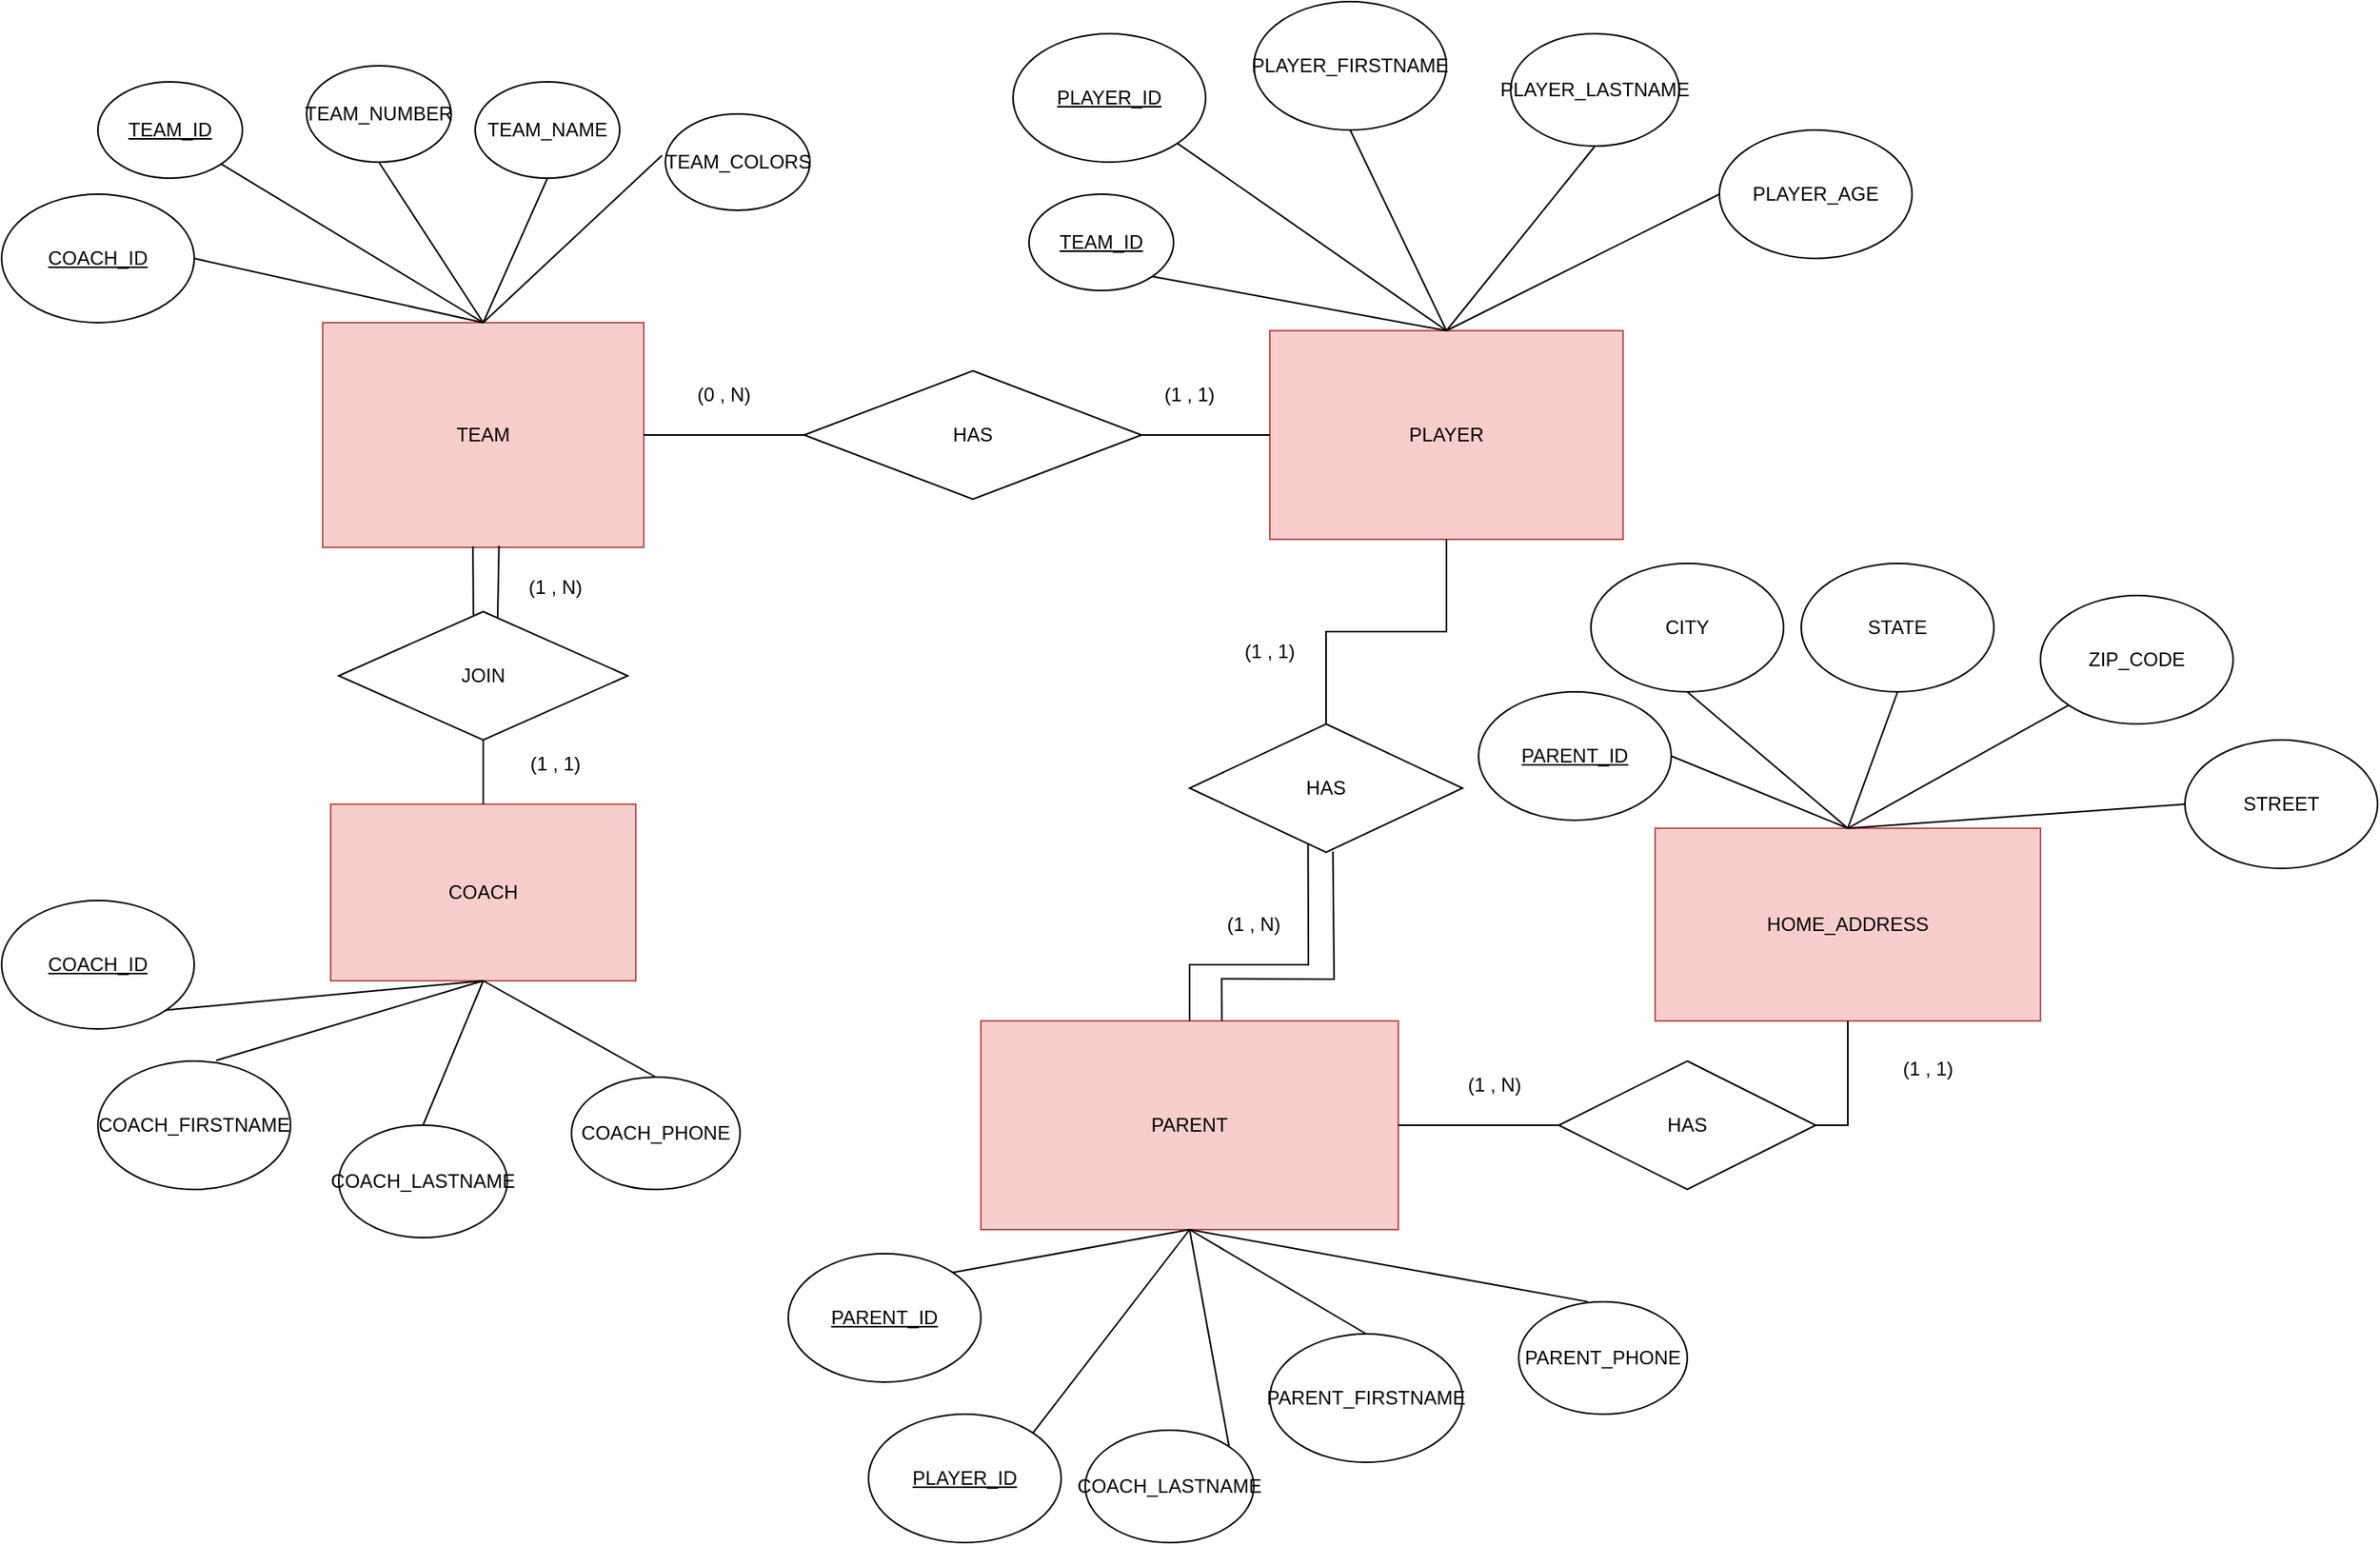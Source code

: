 <mxfile version="22.0.2" type="github">
  <diagram name="Trang-1" id="LjYtV7DgkQe3JrzfCgrb">
    <mxGraphModel dx="1744" dy="2095" grid="1" gridSize="10" guides="1" tooltips="1" connect="1" arrows="1" fold="1" page="1" pageScale="1" pageWidth="827" pageHeight="1169" math="0" shadow="0">
      <root>
        <mxCell id="0" />
        <mxCell id="1" parent="0" />
        <mxCell id="pmbB_0Vecer2xelTUf18-1" value="TEAM" style="rounded=0;whiteSpace=wrap;html=1;fillColor=#f8cecc;strokeColor=#b85450;" vertex="1" parent="1">
          <mxGeometry x="200" y="100" width="200" height="140" as="geometry" />
        </mxCell>
        <mxCell id="pmbB_0Vecer2xelTUf18-2" value="PLAYER&lt;br&gt;" style="rounded=0;whiteSpace=wrap;html=1;fillColor=#f8cecc;strokeColor=#b85450;" vertex="1" parent="1">
          <mxGeometry x="790" y="105" width="220" height="130" as="geometry" />
        </mxCell>
        <mxCell id="pmbB_0Vecer2xelTUf18-3" value="COACH" style="rounded=0;whiteSpace=wrap;html=1;fillColor=#f8cecc;strokeColor=#b85450;" vertex="1" parent="1">
          <mxGeometry x="205" y="400" width="190" height="110" as="geometry" />
        </mxCell>
        <mxCell id="pmbB_0Vecer2xelTUf18-4" value="PARENT" style="rounded=0;whiteSpace=wrap;html=1;fillColor=#f8cecc;strokeColor=#b85450;" vertex="1" parent="1">
          <mxGeometry x="610" y="535" width="260" height="130" as="geometry" />
        </mxCell>
        <mxCell id="pmbB_0Vecer2xelTUf18-5" value="&lt;u&gt;TEAM_ID&lt;/u&gt;" style="ellipse;whiteSpace=wrap;html=1;" vertex="1" parent="1">
          <mxGeometry x="60" y="-50" width="90" height="60" as="geometry" />
        </mxCell>
        <mxCell id="pmbB_0Vecer2xelTUf18-6" value="TEAM_NUMBER" style="ellipse;whiteSpace=wrap;html=1;" vertex="1" parent="1">
          <mxGeometry x="190" y="-60" width="90" height="60" as="geometry" />
        </mxCell>
        <mxCell id="pmbB_0Vecer2xelTUf18-8" value="TEAM_NAME" style="ellipse;whiteSpace=wrap;html=1;" vertex="1" parent="1">
          <mxGeometry x="295" y="-50" width="90" height="60" as="geometry" />
        </mxCell>
        <mxCell id="pmbB_0Vecer2xelTUf18-11" value="TEAM_COLORS" style="ellipse;whiteSpace=wrap;html=1;" vertex="1" parent="1">
          <mxGeometry x="413.5" y="-30" width="90" height="60" as="geometry" />
        </mxCell>
        <mxCell id="pmbB_0Vecer2xelTUf18-12" value="&lt;u&gt;COACH_ID&lt;/u&gt;" style="ellipse;whiteSpace=wrap;html=1;" vertex="1" parent="1">
          <mxGeometry y="460" width="120" height="80" as="geometry" />
        </mxCell>
        <mxCell id="pmbB_0Vecer2xelTUf18-13" value="PLAYER_FIRSTNAME" style="ellipse;whiteSpace=wrap;html=1;" vertex="1" parent="1">
          <mxGeometry x="780" y="-100" width="120" height="80" as="geometry" />
        </mxCell>
        <mxCell id="pmbB_0Vecer2xelTUf18-14" value="PLAYER_LASTNAME" style="ellipse;whiteSpace=wrap;html=1;" vertex="1" parent="1">
          <mxGeometry x="940" y="-80" width="105" height="70" as="geometry" />
        </mxCell>
        <mxCell id="pmbB_0Vecer2xelTUf18-15" value="PLAYER_AGE" style="ellipse;whiteSpace=wrap;html=1;" vertex="1" parent="1">
          <mxGeometry x="1070" y="-20" width="120" height="80" as="geometry" />
        </mxCell>
        <mxCell id="pmbB_0Vecer2xelTUf18-16" value="COACH_FIRSTNAME" style="ellipse;whiteSpace=wrap;html=1;" vertex="1" parent="1">
          <mxGeometry x="60" y="560" width="120" height="80" as="geometry" />
        </mxCell>
        <mxCell id="pmbB_0Vecer2xelTUf18-17" value="COACH_LASTNAME" style="ellipse;whiteSpace=wrap;html=1;" vertex="1" parent="1">
          <mxGeometry x="210" y="600" width="105" height="70" as="geometry" />
        </mxCell>
        <mxCell id="pmbB_0Vecer2xelTUf18-18" value="COACH_PHONE" style="ellipse;whiteSpace=wrap;html=1;" vertex="1" parent="1">
          <mxGeometry x="355" y="570" width="105" height="70" as="geometry" />
        </mxCell>
        <mxCell id="pmbB_0Vecer2xelTUf18-19" value="&lt;u&gt;PARENT_ID&lt;/u&gt;" style="ellipse;whiteSpace=wrap;html=1;" vertex="1" parent="1">
          <mxGeometry x="490" y="680" width="120" height="80" as="geometry" />
        </mxCell>
        <mxCell id="pmbB_0Vecer2xelTUf18-20" value="COACH_LASTNAME" style="ellipse;whiteSpace=wrap;html=1;" vertex="1" parent="1">
          <mxGeometry x="675" y="790" width="105" height="70" as="geometry" />
        </mxCell>
        <mxCell id="pmbB_0Vecer2xelTUf18-21" value="PARENT_FIRSTNAME" style="ellipse;whiteSpace=wrap;html=1;" vertex="1" parent="1">
          <mxGeometry x="790" y="730" width="120" height="80" as="geometry" />
        </mxCell>
        <mxCell id="pmbB_0Vecer2xelTUf18-22" value="&lt;u&gt;PLAYER_ID&lt;/u&gt;" style="ellipse;whiteSpace=wrap;html=1;" vertex="1" parent="1">
          <mxGeometry x="630" y="-80" width="120" height="80" as="geometry" />
        </mxCell>
        <mxCell id="pmbB_0Vecer2xelTUf18-23" value="PARENT_PHONE" style="ellipse;whiteSpace=wrap;html=1;" vertex="1" parent="1">
          <mxGeometry x="945" y="710" width="105" height="70" as="geometry" />
        </mxCell>
        <mxCell id="pmbB_0Vecer2xelTUf18-24" value="HOME_ADDRESS" style="rounded=0;whiteSpace=wrap;html=1;fillColor=#f8cecc;strokeColor=#b85450;" vertex="1" parent="1">
          <mxGeometry x="1030" y="415" width="240" height="120" as="geometry" />
        </mxCell>
        <mxCell id="pmbB_0Vecer2xelTUf18-25" value="STREET" style="ellipse;whiteSpace=wrap;html=1;" vertex="1" parent="1">
          <mxGeometry x="1360" y="360" width="120" height="80" as="geometry" />
        </mxCell>
        <mxCell id="pmbB_0Vecer2xelTUf18-27" value="CITY" style="ellipse;whiteSpace=wrap;html=1;" vertex="1" parent="1">
          <mxGeometry x="990" y="250" width="120" height="80" as="geometry" />
        </mxCell>
        <mxCell id="pmbB_0Vecer2xelTUf18-28" value="STATE" style="ellipse;whiteSpace=wrap;html=1;" vertex="1" parent="1">
          <mxGeometry x="1121" y="250" width="120" height="80" as="geometry" />
        </mxCell>
        <mxCell id="pmbB_0Vecer2xelTUf18-29" value="ZIP_CODE" style="ellipse;whiteSpace=wrap;html=1;" vertex="1" parent="1">
          <mxGeometry x="1270" y="270" width="120" height="80" as="geometry" />
        </mxCell>
        <mxCell id="pmbB_0Vecer2xelTUf18-30" value="" style="endArrow=none;html=1;rounded=0;entryX=1;entryY=1;entryDx=0;entryDy=0;exitX=0.5;exitY=0;exitDx=0;exitDy=0;" edge="1" parent="1" source="pmbB_0Vecer2xelTUf18-2" target="pmbB_0Vecer2xelTUf18-22">
          <mxGeometry width="50" height="50" relative="1" as="geometry">
            <mxPoint x="690" y="480" as="sourcePoint" />
            <mxPoint x="740" y="430" as="targetPoint" />
          </mxGeometry>
        </mxCell>
        <mxCell id="pmbB_0Vecer2xelTUf18-31" value="" style="endArrow=none;html=1;rounded=0;entryX=0.5;entryY=1;entryDx=0;entryDy=0;exitX=0.5;exitY=0;exitDx=0;exitDy=0;" edge="1" parent="1" source="pmbB_0Vecer2xelTUf18-2" target="pmbB_0Vecer2xelTUf18-13">
          <mxGeometry width="50" height="50" relative="1" as="geometry">
            <mxPoint x="690" y="320" as="sourcePoint" />
            <mxPoint x="740" y="270" as="targetPoint" />
          </mxGeometry>
        </mxCell>
        <mxCell id="pmbB_0Vecer2xelTUf18-32" value="" style="endArrow=none;html=1;rounded=0;entryX=0.5;entryY=1;entryDx=0;entryDy=0;exitX=0.5;exitY=0;exitDx=0;exitDy=0;" edge="1" parent="1" source="pmbB_0Vecer2xelTUf18-2" target="pmbB_0Vecer2xelTUf18-14">
          <mxGeometry width="50" height="50" relative="1" as="geometry">
            <mxPoint x="690" y="320" as="sourcePoint" />
            <mxPoint x="740" y="270" as="targetPoint" />
          </mxGeometry>
        </mxCell>
        <mxCell id="pmbB_0Vecer2xelTUf18-33" value="" style="endArrow=none;html=1;rounded=0;entryX=0;entryY=0.5;entryDx=0;entryDy=0;exitX=0.5;exitY=0;exitDx=0;exitDy=0;" edge="1" parent="1" source="pmbB_0Vecer2xelTUf18-2" target="pmbB_0Vecer2xelTUf18-15">
          <mxGeometry width="50" height="50" relative="1" as="geometry">
            <mxPoint x="690" y="320" as="sourcePoint" />
            <mxPoint x="740" y="270" as="targetPoint" />
          </mxGeometry>
        </mxCell>
        <mxCell id="pmbB_0Vecer2xelTUf18-34" value="" style="endArrow=none;html=1;rounded=0;exitX=1;exitY=1;exitDx=0;exitDy=0;entryX=0.5;entryY=0;entryDx=0;entryDy=0;" edge="1" parent="1" source="pmbB_0Vecer2xelTUf18-5" target="pmbB_0Vecer2xelTUf18-1">
          <mxGeometry width="50" height="50" relative="1" as="geometry">
            <mxPoint x="-39.997" y="344.142" as="sourcePoint" />
            <mxPoint x="232.79" y="300" as="targetPoint" />
          </mxGeometry>
        </mxCell>
        <mxCell id="pmbB_0Vecer2xelTUf18-35" value="" style="endArrow=none;html=1;rounded=0;entryX=0.5;entryY=1;entryDx=0;entryDy=0;exitX=0.5;exitY=0;exitDx=0;exitDy=0;" edge="1" parent="1" source="pmbB_0Vecer2xelTUf18-1" target="pmbB_0Vecer2xelTUf18-6">
          <mxGeometry width="50" height="50" relative="1" as="geometry">
            <mxPoint x="240" y="370" as="sourcePoint" />
            <mxPoint x="290" y="320" as="targetPoint" />
          </mxGeometry>
        </mxCell>
        <mxCell id="pmbB_0Vecer2xelTUf18-36" value="" style="endArrow=none;html=1;rounded=0;entryX=0.5;entryY=1;entryDx=0;entryDy=0;exitX=0.5;exitY=0;exitDx=0;exitDy=0;" edge="1" parent="1" source="pmbB_0Vecer2xelTUf18-1" target="pmbB_0Vecer2xelTUf18-8">
          <mxGeometry width="50" height="50" relative="1" as="geometry">
            <mxPoint x="240" y="370" as="sourcePoint" />
            <mxPoint x="290" y="320" as="targetPoint" />
          </mxGeometry>
        </mxCell>
        <mxCell id="pmbB_0Vecer2xelTUf18-37" value="" style="endArrow=none;html=1;rounded=0;entryX=-0.023;entryY=0.429;entryDx=0;entryDy=0;entryPerimeter=0;exitX=0.5;exitY=0;exitDx=0;exitDy=0;" edge="1" parent="1" source="pmbB_0Vecer2xelTUf18-1" target="pmbB_0Vecer2xelTUf18-11">
          <mxGeometry width="50" height="50" relative="1" as="geometry">
            <mxPoint x="220" y="370" as="sourcePoint" />
            <mxPoint x="270" y="320" as="targetPoint" />
          </mxGeometry>
        </mxCell>
        <mxCell id="pmbB_0Vecer2xelTUf18-38" value="" style="endArrow=none;html=1;rounded=0;entryX=0.5;entryY=1;entryDx=0;entryDy=0;exitX=0.5;exitY=0;exitDx=0;exitDy=0;" edge="1" parent="1" source="pmbB_0Vecer2xelTUf18-18" target="pmbB_0Vecer2xelTUf18-3">
          <mxGeometry width="50" height="50" relative="1" as="geometry">
            <mxPoint x="270" y="480" as="sourcePoint" />
            <mxPoint x="320" y="430" as="targetPoint" />
          </mxGeometry>
        </mxCell>
        <mxCell id="pmbB_0Vecer2xelTUf18-39" value="" style="endArrow=none;html=1;rounded=0;exitX=0.5;exitY=1;exitDx=0;exitDy=0;entryX=0.5;entryY=0;entryDx=0;entryDy=0;" edge="1" parent="1" source="pmbB_0Vecer2xelTUf18-3" target="pmbB_0Vecer2xelTUf18-17">
          <mxGeometry width="50" height="50" relative="1" as="geometry">
            <mxPoint x="370" y="460" as="sourcePoint" />
            <mxPoint x="420" y="410" as="targetPoint" />
          </mxGeometry>
        </mxCell>
        <mxCell id="pmbB_0Vecer2xelTUf18-40" value="" style="endArrow=none;html=1;rounded=0;exitX=0.614;exitY=-0.005;exitDx=0;exitDy=0;exitPerimeter=0;entryX=0.5;entryY=1;entryDx=0;entryDy=0;" edge="1" parent="1" source="pmbB_0Vecer2xelTUf18-16" target="pmbB_0Vecer2xelTUf18-3">
          <mxGeometry width="50" height="50" relative="1" as="geometry">
            <mxPoint x="370" y="460" as="sourcePoint" />
            <mxPoint x="420" y="410" as="targetPoint" />
          </mxGeometry>
        </mxCell>
        <mxCell id="pmbB_0Vecer2xelTUf18-41" value="" style="endArrow=none;html=1;rounded=0;exitX=1;exitY=1;exitDx=0;exitDy=0;entryX=0.5;entryY=1;entryDx=0;entryDy=0;" edge="1" parent="1" source="pmbB_0Vecer2xelTUf18-12" target="pmbB_0Vecer2xelTUf18-3">
          <mxGeometry width="50" height="50" relative="1" as="geometry">
            <mxPoint x="370" y="460" as="sourcePoint" />
            <mxPoint x="420" y="410" as="targetPoint" />
          </mxGeometry>
        </mxCell>
        <mxCell id="pmbB_0Vecer2xelTUf18-42" value="" style="endArrow=none;html=1;rounded=0;entryX=1;entryY=0;entryDx=0;entryDy=0;exitX=0.5;exitY=1;exitDx=0;exitDy=0;" edge="1" parent="1" source="pmbB_0Vecer2xelTUf18-4" target="pmbB_0Vecer2xelTUf18-19">
          <mxGeometry width="50" height="50" relative="1" as="geometry">
            <mxPoint x="520" y="870" as="sourcePoint" />
            <mxPoint x="570" y="820" as="targetPoint" />
          </mxGeometry>
        </mxCell>
        <mxCell id="pmbB_0Vecer2xelTUf18-43" value="" style="endArrow=none;html=1;rounded=0;entryX=0.5;entryY=1;entryDx=0;entryDy=0;exitX=1;exitY=0;exitDx=0;exitDy=0;" edge="1" parent="1" source="pmbB_0Vecer2xelTUf18-20" target="pmbB_0Vecer2xelTUf18-4">
          <mxGeometry width="50" height="50" relative="1" as="geometry">
            <mxPoint x="520" y="870" as="sourcePoint" />
            <mxPoint x="570" y="820" as="targetPoint" />
          </mxGeometry>
        </mxCell>
        <mxCell id="pmbB_0Vecer2xelTUf18-44" value="" style="endArrow=none;html=1;rounded=0;entryX=0.5;entryY=1;entryDx=0;entryDy=0;exitX=0.5;exitY=0;exitDx=0;exitDy=0;" edge="1" parent="1" source="pmbB_0Vecer2xelTUf18-21" target="pmbB_0Vecer2xelTUf18-4">
          <mxGeometry width="50" height="50" relative="1" as="geometry">
            <mxPoint x="520" y="870" as="sourcePoint" />
            <mxPoint x="570" y="820" as="targetPoint" />
          </mxGeometry>
        </mxCell>
        <mxCell id="pmbB_0Vecer2xelTUf18-45" value="" style="endArrow=none;html=1;rounded=0;entryX=0.5;entryY=1;entryDx=0;entryDy=0;exitX=0.41;exitY=-0.001;exitDx=0;exitDy=0;exitPerimeter=0;" edge="1" parent="1" source="pmbB_0Vecer2xelTUf18-23" target="pmbB_0Vecer2xelTUf18-4">
          <mxGeometry width="50" height="50" relative="1" as="geometry">
            <mxPoint x="520" y="870" as="sourcePoint" />
            <mxPoint x="570" y="820" as="targetPoint" />
          </mxGeometry>
        </mxCell>
        <mxCell id="pmbB_0Vecer2xelTUf18-46" value="HAS" style="rhombus;whiteSpace=wrap;html=1;" vertex="1" parent="1">
          <mxGeometry x="500" y="130" width="210" height="80" as="geometry" />
        </mxCell>
        <mxCell id="pmbB_0Vecer2xelTUf18-47" value="" style="endArrow=none;html=1;rounded=0;entryX=1;entryY=0.5;entryDx=0;entryDy=0;" edge="1" parent="1" source="pmbB_0Vecer2xelTUf18-46" target="pmbB_0Vecer2xelTUf18-1">
          <mxGeometry width="50" height="50" relative="1" as="geometry">
            <mxPoint x="660" y="400" as="sourcePoint" />
            <mxPoint x="710" y="350" as="targetPoint" />
          </mxGeometry>
        </mxCell>
        <mxCell id="pmbB_0Vecer2xelTUf18-48" value="" style="endArrow=none;html=1;rounded=0;entryX=0;entryY=0.5;entryDx=0;entryDy=0;exitX=1;exitY=0.5;exitDx=0;exitDy=0;" edge="1" parent="1" source="pmbB_0Vecer2xelTUf18-46" target="pmbB_0Vecer2xelTUf18-2">
          <mxGeometry width="50" height="50" relative="1" as="geometry">
            <mxPoint x="710" y="210" as="sourcePoint" />
            <mxPoint x="760" y="160" as="targetPoint" />
          </mxGeometry>
        </mxCell>
        <mxCell id="pmbB_0Vecer2xelTUf18-50" value="(0 , N)" style="text;html=1;strokeColor=none;fillColor=none;align=center;verticalAlign=middle;whiteSpace=wrap;rounded=0;" vertex="1" parent="1">
          <mxGeometry x="420" y="130" width="60" height="30" as="geometry" />
        </mxCell>
        <mxCell id="pmbB_0Vecer2xelTUf18-54" value="(1 , 1)" style="text;html=1;strokeColor=none;fillColor=none;align=center;verticalAlign=middle;whiteSpace=wrap;rounded=0;" vertex="1" parent="1">
          <mxGeometry x="710" y="130" width="60" height="30" as="geometry" />
        </mxCell>
        <mxCell id="pmbB_0Vecer2xelTUf18-55" value="JOIN" style="rhombus;whiteSpace=wrap;html=1;" vertex="1" parent="1">
          <mxGeometry x="210" y="280" width="180" height="80" as="geometry" />
        </mxCell>
        <mxCell id="pmbB_0Vecer2xelTUf18-57" value="" style="endArrow=none;html=1;rounded=0;exitX=0.5;exitY=0;exitDx=0;exitDy=0;entryX=0.5;entryY=1;entryDx=0;entryDy=0;" edge="1" parent="1" source="pmbB_0Vecer2xelTUf18-3" target="pmbB_0Vecer2xelTUf18-55">
          <mxGeometry width="50" height="50" relative="1" as="geometry">
            <mxPoint x="480" y="300" as="sourcePoint" />
            <mxPoint x="530" y="250" as="targetPoint" />
          </mxGeometry>
        </mxCell>
        <mxCell id="pmbB_0Vecer2xelTUf18-58" value="(1 , 1)" style="text;html=1;strokeColor=none;fillColor=none;align=center;verticalAlign=middle;whiteSpace=wrap;rounded=0;" vertex="1" parent="1">
          <mxGeometry x="315" y="360" width="60" height="30" as="geometry" />
        </mxCell>
        <mxCell id="pmbB_0Vecer2xelTUf18-59" value="(1 , N)" style="text;html=1;strokeColor=none;fillColor=none;align=center;verticalAlign=middle;whiteSpace=wrap;rounded=0;" vertex="1" parent="1">
          <mxGeometry x="315" y="250" width="60" height="30" as="geometry" />
        </mxCell>
        <mxCell id="pmbB_0Vecer2xelTUf18-65" value="" style="endArrow=none;html=1;rounded=0;entryX=0.549;entryY=0.993;entryDx=0;entryDy=0;entryPerimeter=0;exitX=0.55;exitY=0.052;exitDx=0;exitDy=0;exitPerimeter=0;" edge="1" parent="1" source="pmbB_0Vecer2xelTUf18-55" target="pmbB_0Vecer2xelTUf18-1">
          <mxGeometry width="50" height="50" relative="1" as="geometry">
            <mxPoint x="460" y="340" as="sourcePoint" />
            <mxPoint x="510" y="290" as="targetPoint" />
          </mxGeometry>
        </mxCell>
        <mxCell id="pmbB_0Vecer2xelTUf18-66" value="" style="endArrow=none;html=1;rounded=0;entryX=0.466;entryY=0.029;entryDx=0;entryDy=0;entryPerimeter=0;exitX=0.468;exitY=0.996;exitDx=0;exitDy=0;exitPerimeter=0;" edge="1" parent="1" source="pmbB_0Vecer2xelTUf18-1" target="pmbB_0Vecer2xelTUf18-55">
          <mxGeometry width="50" height="50" relative="1" as="geometry">
            <mxPoint x="370" y="340" as="sourcePoint" />
            <mxPoint x="420" y="290" as="targetPoint" />
          </mxGeometry>
        </mxCell>
        <mxCell id="pmbB_0Vecer2xelTUf18-67" value="" style="endArrow=none;html=1;rounded=0;entryX=0.5;entryY=1;entryDx=0;entryDy=0;exitX=0.5;exitY=0;exitDx=0;exitDy=0;" edge="1" parent="1" source="pmbB_0Vecer2xelTUf18-24" target="pmbB_0Vecer2xelTUf18-27">
          <mxGeometry width="50" height="50" relative="1" as="geometry">
            <mxPoint x="950" y="410" as="sourcePoint" />
            <mxPoint x="1000" y="360" as="targetPoint" />
          </mxGeometry>
        </mxCell>
        <mxCell id="pmbB_0Vecer2xelTUf18-68" value="" style="endArrow=none;html=1;rounded=0;entryX=0.5;entryY=1;entryDx=0;entryDy=0;exitX=0.5;exitY=0;exitDx=0;exitDy=0;" edge="1" parent="1" source="pmbB_0Vecer2xelTUf18-24" target="pmbB_0Vecer2xelTUf18-28">
          <mxGeometry width="50" height="50" relative="1" as="geometry">
            <mxPoint x="1290" y="380" as="sourcePoint" />
            <mxPoint x="1170" y="330" as="targetPoint" />
          </mxGeometry>
        </mxCell>
        <mxCell id="pmbB_0Vecer2xelTUf18-69" value="" style="endArrow=none;html=1;rounded=0;entryX=0;entryY=1;entryDx=0;entryDy=0;exitX=0.5;exitY=0;exitDx=0;exitDy=0;" edge="1" parent="1" source="pmbB_0Vecer2xelTUf18-24" target="pmbB_0Vecer2xelTUf18-29">
          <mxGeometry width="50" height="50" relative="1" as="geometry">
            <mxPoint x="1186" y="390" as="sourcePoint" />
            <mxPoint x="1191" y="346" as="targetPoint" />
          </mxGeometry>
        </mxCell>
        <mxCell id="pmbB_0Vecer2xelTUf18-70" value="" style="endArrow=none;html=1;rounded=0;entryX=0;entryY=0.5;entryDx=0;entryDy=0;exitX=0.5;exitY=0;exitDx=0;exitDy=0;" edge="1" parent="1" source="pmbB_0Vecer2xelTUf18-24" target="pmbB_0Vecer2xelTUf18-25">
          <mxGeometry width="50" height="50" relative="1" as="geometry">
            <mxPoint x="1180" y="390" as="sourcePoint" />
            <mxPoint x="1191" y="340" as="targetPoint" />
          </mxGeometry>
        </mxCell>
        <mxCell id="pmbB_0Vecer2xelTUf18-73" value="HAS" style="rhombus;whiteSpace=wrap;html=1;" vertex="1" parent="1">
          <mxGeometry x="740" y="350" width="170" height="80" as="geometry" />
        </mxCell>
        <mxCell id="pmbB_0Vecer2xelTUf18-74" value="" style="endArrow=none;html=1;rounded=0;entryX=0.5;entryY=1;entryDx=0;entryDy=0;exitX=0.5;exitY=0;exitDx=0;exitDy=0;edgeStyle=orthogonalEdgeStyle;" edge="1" parent="1" source="pmbB_0Vecer2xelTUf18-73" target="pmbB_0Vecer2xelTUf18-2">
          <mxGeometry width="50" height="50" relative="1" as="geometry">
            <mxPoint x="830" y="330" as="sourcePoint" />
            <mxPoint x="880" y="280" as="targetPoint" />
          </mxGeometry>
        </mxCell>
        <mxCell id="pmbB_0Vecer2xelTUf18-76" value="" style="endArrow=none;html=1;rounded=0;entryX=0.5;entryY=0;entryDx=0;entryDy=0;exitX=0.434;exitY=0.938;exitDx=0;exitDy=0;exitPerimeter=0;" edge="1" parent="1" source="pmbB_0Vecer2xelTUf18-73" target="pmbB_0Vecer2xelTUf18-4">
          <mxGeometry width="50" height="50" relative="1" as="geometry">
            <mxPoint x="825" y="430" as="sourcePoint" />
            <mxPoint x="740" y="535" as="targetPoint" />
            <Array as="points">
              <mxPoint x="814" y="500" />
              <mxPoint x="740" y="500" />
            </Array>
          </mxGeometry>
        </mxCell>
        <mxCell id="pmbB_0Vecer2xelTUf18-77" value="(1 , 1)" style="text;html=1;strokeColor=none;fillColor=none;align=center;verticalAlign=middle;whiteSpace=wrap;rounded=0;" vertex="1" parent="1">
          <mxGeometry x="760" y="290" width="60" height="30" as="geometry" />
        </mxCell>
        <mxCell id="pmbB_0Vecer2xelTUf18-78" value="(1 , N)" style="text;html=1;strokeColor=none;fillColor=none;align=center;verticalAlign=middle;whiteSpace=wrap;rounded=0;" vertex="1" parent="1">
          <mxGeometry x="750" y="460" width="60" height="30" as="geometry" />
        </mxCell>
        <mxCell id="pmbB_0Vecer2xelTUf18-79" value="" style="endArrow=none;html=1;rounded=0;exitX=0.562;exitY=0.01;exitDx=0;exitDy=0;exitPerimeter=0;entryX=0.525;entryY=0.993;entryDx=0;entryDy=0;entryPerimeter=0;" edge="1" parent="1" target="pmbB_0Vecer2xelTUf18-73">
          <mxGeometry width="50" height="50" relative="1" as="geometry">
            <mxPoint x="760.12" y="535" as="sourcePoint" />
            <mxPoint x="844.13" y="422.14" as="targetPoint" />
            <Array as="points">
              <mxPoint x="760" y="508.7" />
              <mxPoint x="830" y="509" />
            </Array>
          </mxGeometry>
        </mxCell>
        <mxCell id="pmbB_0Vecer2xelTUf18-81" value="HAS" style="rhombus;whiteSpace=wrap;html=1;" vertex="1" parent="1">
          <mxGeometry x="970" y="560" width="160" height="80" as="geometry" />
        </mxCell>
        <mxCell id="pmbB_0Vecer2xelTUf18-82" value="" style="endArrow=none;html=1;rounded=0;entryX=0;entryY=0.5;entryDx=0;entryDy=0;exitX=1;exitY=0.5;exitDx=0;exitDy=0;" edge="1" parent="1" source="pmbB_0Vecer2xelTUf18-4" target="pmbB_0Vecer2xelTUf18-81">
          <mxGeometry width="50" height="50" relative="1" as="geometry">
            <mxPoint x="970" y="480" as="sourcePoint" />
            <mxPoint x="1020" y="430" as="targetPoint" />
          </mxGeometry>
        </mxCell>
        <mxCell id="pmbB_0Vecer2xelTUf18-83" value="" style="endArrow=none;html=1;rounded=0;edgeStyle=orthogonalEdgeStyle;entryX=1;entryY=0.5;entryDx=0;entryDy=0;exitX=0.5;exitY=1;exitDx=0;exitDy=0;" edge="1" parent="1" source="pmbB_0Vecer2xelTUf18-24" target="pmbB_0Vecer2xelTUf18-81">
          <mxGeometry width="50" height="50" relative="1" as="geometry">
            <mxPoint x="970" y="480" as="sourcePoint" />
            <mxPoint x="1020" y="430" as="targetPoint" />
          </mxGeometry>
        </mxCell>
        <mxCell id="pmbB_0Vecer2xelTUf18-85" value="(1 , N)" style="text;html=1;strokeColor=none;fillColor=none;align=center;verticalAlign=middle;whiteSpace=wrap;rounded=0;" vertex="1" parent="1">
          <mxGeometry x="900" y="560" width="60" height="30" as="geometry" />
        </mxCell>
        <mxCell id="pmbB_0Vecer2xelTUf18-86" value="(1 , 1)" style="text;html=1;strokeColor=none;fillColor=none;align=center;verticalAlign=middle;whiteSpace=wrap;rounded=0;" vertex="1" parent="1">
          <mxGeometry x="1170" y="550" width="60" height="30" as="geometry" />
        </mxCell>
        <mxCell id="pmbB_0Vecer2xelTUf18-87" value="&lt;u&gt;PARENT_ID&lt;/u&gt;" style="ellipse;whiteSpace=wrap;html=1;" vertex="1" parent="1">
          <mxGeometry x="920" y="330" width="120" height="80" as="geometry" />
        </mxCell>
        <mxCell id="pmbB_0Vecer2xelTUf18-88" value="" style="endArrow=none;html=1;rounded=0;entryX=1;entryY=0.5;entryDx=0;entryDy=0;exitX=0.5;exitY=0;exitDx=0;exitDy=0;" edge="1" parent="1" source="pmbB_0Vecer2xelTUf18-24" target="pmbB_0Vecer2xelTUf18-87">
          <mxGeometry width="50" height="50" relative="1" as="geometry">
            <mxPoint x="970" y="480" as="sourcePoint" />
            <mxPoint x="1020" y="430" as="targetPoint" />
          </mxGeometry>
        </mxCell>
        <mxCell id="pmbB_0Vecer2xelTUf18-89" value="&lt;u&gt;PLAYER_ID&lt;/u&gt;" style="ellipse;whiteSpace=wrap;html=1;" vertex="1" parent="1">
          <mxGeometry x="540" y="780" width="120" height="80" as="geometry" />
        </mxCell>
        <mxCell id="pmbB_0Vecer2xelTUf18-90" value="" style="endArrow=none;html=1;rounded=0;entryX=1;entryY=0;entryDx=0;entryDy=0;exitX=0.5;exitY=1;exitDx=0;exitDy=0;" edge="1" parent="1" source="pmbB_0Vecer2xelTUf18-4" target="pmbB_0Vecer2xelTUf18-89">
          <mxGeometry width="50" height="50" relative="1" as="geometry">
            <mxPoint x="490" y="730" as="sourcePoint" />
            <mxPoint x="540" y="680" as="targetPoint" />
          </mxGeometry>
        </mxCell>
        <mxCell id="pmbB_0Vecer2xelTUf18-91" value="&lt;u&gt;COACH_ID&lt;/u&gt;" style="ellipse;whiteSpace=wrap;html=1;" vertex="1" parent="1">
          <mxGeometry y="20" width="120" height="80" as="geometry" />
        </mxCell>
        <mxCell id="pmbB_0Vecer2xelTUf18-92" value="" style="endArrow=none;html=1;rounded=0;exitX=1;exitY=0.5;exitDx=0;exitDy=0;" edge="1" parent="1" source="pmbB_0Vecer2xelTUf18-91">
          <mxGeometry width="50" height="50" relative="1" as="geometry">
            <mxPoint x="430" y="90" as="sourcePoint" />
            <mxPoint x="300" y="100" as="targetPoint" />
          </mxGeometry>
        </mxCell>
        <mxCell id="pmbB_0Vecer2xelTUf18-93" value="&lt;u&gt;TEAM_ID&lt;/u&gt;" style="ellipse;whiteSpace=wrap;html=1;" vertex="1" parent="1">
          <mxGeometry x="640" y="20" width="90" height="60" as="geometry" />
        </mxCell>
        <mxCell id="pmbB_0Vecer2xelTUf18-94" value="" style="endArrow=none;html=1;rounded=0;entryX=1;entryY=1;entryDx=0;entryDy=0;exitX=0.5;exitY=0;exitDx=0;exitDy=0;" edge="1" parent="1" source="pmbB_0Vecer2xelTUf18-2" target="pmbB_0Vecer2xelTUf18-93">
          <mxGeometry width="50" height="50" relative="1" as="geometry">
            <mxPoint x="620" y="-10" as="sourcePoint" />
            <mxPoint x="670" y="-60" as="targetPoint" />
          </mxGeometry>
        </mxCell>
      </root>
    </mxGraphModel>
  </diagram>
</mxfile>
